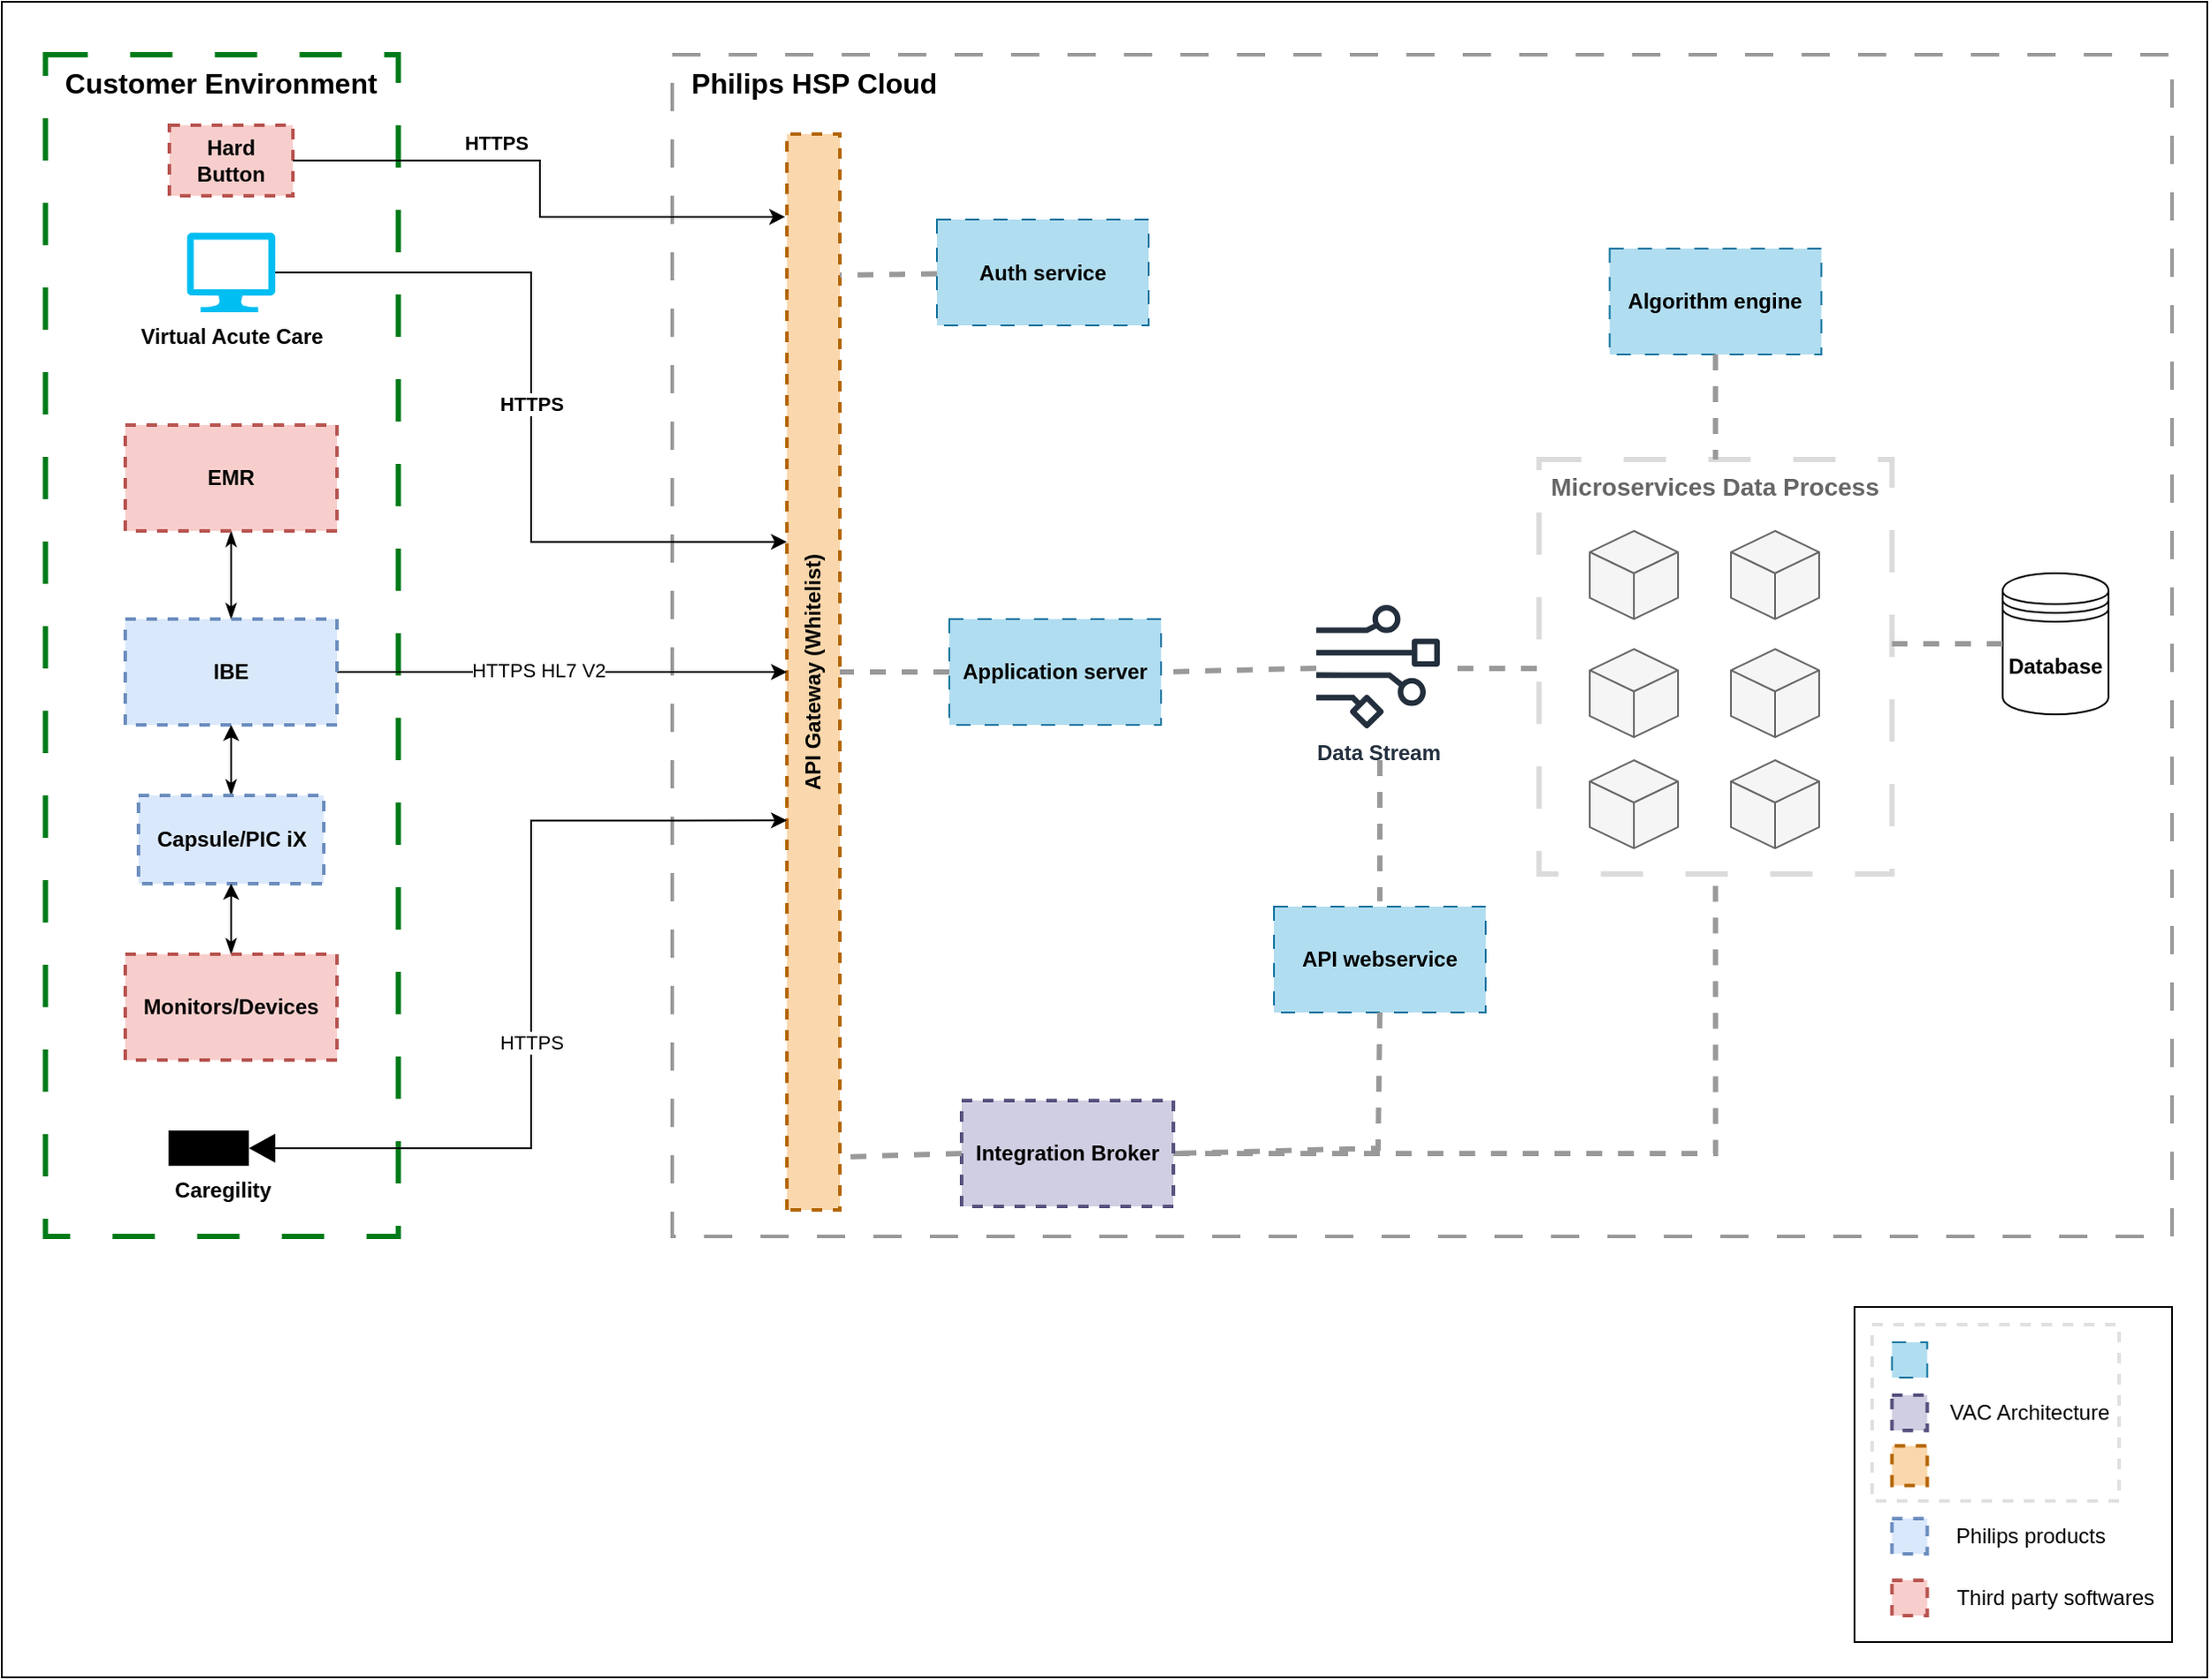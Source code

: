 <mxfile version="24.6.4" type="github">
  <diagram name="Page-1" id="7VMio2i-4e8c9Ot3hP9n">
    <mxGraphModel dx="2924" dy="1864" grid="1" gridSize="10" guides="1" tooltips="1" connect="1" arrows="1" fold="1" page="1" pageScale="1" pageWidth="850" pageHeight="1100" math="0" shadow="0">
      <root>
        <mxCell id="0" />
        <mxCell id="1" parent="0" />
        <mxCell id="-MINIWpLrqL6Es4k4kOJ-69" value="" style="rounded=0;whiteSpace=wrap;html=1;" parent="1" vertex="1">
          <mxGeometry x="-210" y="-40" width="1250" height="950" as="geometry" />
        </mxCell>
        <mxCell id="1-1rDfM84XCCUqERQ1Nr-13" value="" style="rounded=0;whiteSpace=wrap;html=1;" parent="1" vertex="1">
          <mxGeometry x="840" y="700" width="180" height="190" as="geometry" />
        </mxCell>
        <mxCell id="1-1rDfM84XCCUqERQ1Nr-10" value="VAC Architecture&amp;nbsp;" style="rounded=0;whiteSpace=wrap;html=1;strokeColor=#e0e0e0;dashed=1;strokeWidth=2;align=right;" parent="1" vertex="1">
          <mxGeometry x="850" y="710" width="140" height="100" as="geometry" />
        </mxCell>
        <mxCell id="-MINIWpLrqL6Es4k4kOJ-61" value="&amp;nbsp; Philips HSP Cloud" style="rounded=0;whiteSpace=wrap;html=1;fillColor=none;dashed=1;dashPattern=8 8;strokeWidth=2;strokeColor=#999999;align=left;verticalAlign=top;fontStyle=1;fontSize=16;" parent="1" vertex="1">
          <mxGeometry x="170" y="-10" width="850" height="670" as="geometry" />
        </mxCell>
        <mxCell id="-MINIWpLrqL6Es4k4kOJ-62" value="&amp;nbsp; Customer Environment" style="rounded=0;whiteSpace=wrap;html=1;fillColor=none;dashed=1;dashPattern=8 8;strokeWidth=3;strokeColor=#007a18;align=left;verticalAlign=top;fontStyle=1;fontSize=16;" parent="1" vertex="1">
          <mxGeometry x="-185.25" y="-10" width="200" height="670" as="geometry" />
        </mxCell>
        <mxCell id="-MINIWpLrqL6Es4k4kOJ-8" value="&lt;b&gt;Data Stream&lt;/b&gt;" style="sketch=0;outlineConnect=0;fontColor=#232F3E;gradientColor=none;fillColor=#232F3D;strokeColor=none;dashed=0;verticalLabelPosition=bottom;verticalAlign=top;align=center;html=1;fontSize=12;fontStyle=0;aspect=fixed;pointerEvents=1;shape=mxgraph.aws4.data_stream;" parent="1" vertex="1">
          <mxGeometry x="535" y="302" width="70" height="70" as="geometry" />
        </mxCell>
        <mxCell id="-MINIWpLrqL6Es4k4kOJ-12" value="&lt;b&gt;API webservice&lt;/b&gt;" style="rounded=0;whiteSpace=wrap;html=1;fillColor=#b1ddf0;strokeColor=#10739e;dashed=1;dashPattern=8 8;" parent="1" vertex="1">
          <mxGeometry x="511" y="473" width="120" height="60" as="geometry" />
        </mxCell>
        <mxCell id="-MINIWpLrqL6Es4k4kOJ-16" value="&lt;b&gt;Application server&lt;/b&gt;" style="rounded=0;whiteSpace=wrap;html=1;fillColor=#b1ddf0;strokeColor=#10739e;dashed=1;dashPattern=8 8;" parent="1" vertex="1">
          <mxGeometry x="327" y="310" width="120" height="60" as="geometry" />
        </mxCell>
        <mxCell id="-MINIWpLrqL6Es4k4kOJ-20" value="" style="endArrow=none;dashed=1;html=1;rounded=0;strokeWidth=3;fillColor=#bac8d3;strokeColor=#999999;entryX=1;entryY=0.5;entryDx=0;entryDy=0;" parent="1" source="-MINIWpLrqL6Es4k4kOJ-8" target="-MINIWpLrqL6Es4k4kOJ-16" edge="1">
          <mxGeometry width="50" height="50" relative="1" as="geometry">
            <mxPoint x="510" y="225" as="sourcePoint" />
            <mxPoint x="570" y="170" as="targetPoint" />
            <Array as="points" />
          </mxGeometry>
        </mxCell>
        <mxCell id="-MINIWpLrqL6Es4k4kOJ-23" value="" style="endArrow=none;dashed=1;html=1;rounded=0;strokeWidth=3;fillColor=#bac8d3;strokeColor=#999999;" parent="1" edge="1">
          <mxGeometry width="50" height="50" relative="1" as="geometry">
            <mxPoint x="571" y="390" as="sourcePoint" />
            <mxPoint x="571" y="470" as="targetPoint" />
          </mxGeometry>
        </mxCell>
        <mxCell id="-MINIWpLrqL6Es4k4kOJ-30" style="edgeStyle=orthogonalEdgeStyle;rounded=0;orthogonalLoop=1;jettySize=auto;html=1;entryX=0.621;entryY=0;entryDx=0;entryDy=0;entryPerimeter=0;" parent="1" source="-MINIWpLrqL6Es4k4kOJ-25" target="-MINIWpLrqL6Es4k4kOJ-26" edge="1">
          <mxGeometry relative="1" as="geometry" />
        </mxCell>
        <mxCell id="-MINIWpLrqL6Es4k4kOJ-43" value="&lt;b&gt;HTTPS&lt;/b&gt;" style="edgeLabel;html=1;align=center;verticalAlign=middle;resizable=0;points=[];" parent="-MINIWpLrqL6Es4k4kOJ-30" vertex="1" connectable="0">
          <mxGeometry x="-0.089" relative="1" as="geometry">
            <mxPoint y="18" as="offset" />
          </mxGeometry>
        </mxCell>
        <mxCell id="-MINIWpLrqL6Es4k4kOJ-25" value="Virtual Acute Care" style="verticalLabelPosition=bottom;html=1;verticalAlign=top;align=center;strokeColor=none;fillColor=#00BEF2;shape=mxgraph.azure.computer;pointerEvents=1;fontStyle=1" parent="1" vertex="1">
          <mxGeometry x="-105" y="91" width="50" height="45" as="geometry" />
        </mxCell>
        <mxCell id="-MINIWpLrqL6Es4k4kOJ-26" value="&lt;b&gt;API Gateway (Whitelist)&lt;/b&gt;" style="rounded=0;whiteSpace=wrap;html=1;fillColor=#fad7ac;strokeColor=#b46504;dashed=1;strokeWidth=2;rotation=-90;" parent="1" vertex="1">
          <mxGeometry x="-55" y="325" width="610" height="30" as="geometry" />
        </mxCell>
        <mxCell id="RwbNNtj2UNBLEY9HIOs3-1" style="edgeStyle=orthogonalEdgeStyle;rounded=0;orthogonalLoop=1;jettySize=auto;html=1;entryX=0.5;entryY=1;entryDx=0;entryDy=0;dashed=1;strokeWidth=3;strokeColor=#999999;endArrow=none;endFill=0;" edge="1" parent="1" source="-MINIWpLrqL6Es4k4kOJ-27" target="Ly6DX9u7_t1mPk6thkJn-14">
          <mxGeometry relative="1" as="geometry" />
        </mxCell>
        <mxCell id="-MINIWpLrqL6Es4k4kOJ-27" value="Integration Broker" style="rounded=0;whiteSpace=wrap;html=1;fillColor=#d0cee2;strokeColor=#56517e;dashed=1;strokeWidth=2;fontStyle=1" parent="1" vertex="1">
          <mxGeometry x="334" y="583" width="120" height="60" as="geometry" />
        </mxCell>
        <mxCell id="-MINIWpLrqL6Es4k4kOJ-28" value="" style="endArrow=none;dashed=1;html=1;rounded=0;strokeWidth=3;fillColor=#bac8d3;strokeColor=#999999;entryX=1;entryY=0.5;entryDx=0;entryDy=0;exitX=0.5;exitY=1;exitDx=0;exitDy=0;" parent="1" source="-MINIWpLrqL6Es4k4kOJ-12" target="-MINIWpLrqL6Es4k4kOJ-27" edge="1">
          <mxGeometry width="50" height="50" relative="1" as="geometry">
            <mxPoint x="410" y="570" as="sourcePoint" />
            <mxPoint x="330" y="530" as="targetPoint" />
            <Array as="points">
              <mxPoint x="570" y="610" />
            </Array>
          </mxGeometry>
        </mxCell>
        <mxCell id="-MINIWpLrqL6Es4k4kOJ-29" value="" style="endArrow=none;dashed=1;html=1;rounded=0;strokeWidth=3;fillColor=#bac8d3;strokeColor=#999999;entryX=0.5;entryY=1;entryDx=0;entryDy=0;exitX=0;exitY=0.5;exitDx=0;exitDy=0;" parent="1" source="-MINIWpLrqL6Es4k4kOJ-16" target="-MINIWpLrqL6Es4k4kOJ-26" edge="1">
          <mxGeometry width="50" height="50" relative="1" as="geometry">
            <mxPoint x="580" y="470" as="sourcePoint" />
            <mxPoint x="310" y="530" as="targetPoint" />
            <Array as="points" />
          </mxGeometry>
        </mxCell>
        <mxCell id="-MINIWpLrqL6Es4k4kOJ-36" style="edgeStyle=orthogonalEdgeStyle;rounded=0;orthogonalLoop=1;jettySize=auto;html=1;entryX=0.5;entryY=0;entryDx=0;entryDy=0;endArrow=classicThin;endFill=1;startArrow=classicThin;startFill=1;" parent="1" source="-MINIWpLrqL6Es4k4kOJ-33" target="-MINIWpLrqL6Es4k4kOJ-35" edge="1">
          <mxGeometry relative="1" as="geometry" />
        </mxCell>
        <mxCell id="-MINIWpLrqL6Es4k4kOJ-33" value="EMR" style="rounded=0;whiteSpace=wrap;html=1;fillColor=#f8cecc;strokeColor=#b85450;dashed=1;strokeWidth=2;fontStyle=1" parent="1" vertex="1">
          <mxGeometry x="-140" y="200" width="120" height="60" as="geometry" />
        </mxCell>
        <mxCell id="Ly6DX9u7_t1mPk6thkJn-4" style="edgeStyle=orthogonalEdgeStyle;rounded=0;orthogonalLoop=1;jettySize=auto;html=1;entryX=0.5;entryY=0;entryDx=0;entryDy=0;" parent="1" source="-MINIWpLrqL6Es4k4kOJ-35" target="-MINIWpLrqL6Es4k4kOJ-26" edge="1">
          <mxGeometry relative="1" as="geometry" />
        </mxCell>
        <mxCell id="Ly6DX9u7_t1mPk6thkJn-5" value="HTTPS HL7 V2" style="edgeLabel;html=1;align=center;verticalAlign=middle;resizable=0;points=[];" parent="Ly6DX9u7_t1mPk6thkJn-4" vertex="1" connectable="0">
          <mxGeometry x="-0.106" y="1" relative="1" as="geometry">
            <mxPoint as="offset" />
          </mxGeometry>
        </mxCell>
        <mxCell id="-MINIWpLrqL6Es4k4kOJ-35" value="IBE" style="rounded=0;whiteSpace=wrap;html=1;fillColor=#dae8fc;strokeColor=#6c8ebf;dashed=1;strokeWidth=2;fontStyle=1" parent="1" vertex="1">
          <mxGeometry x="-140" y="310" width="120" height="60" as="geometry" />
        </mxCell>
        <mxCell id="-MINIWpLrqL6Es4k4kOJ-39" style="edgeStyle=orthogonalEdgeStyle;rounded=0;orthogonalLoop=1;jettySize=auto;html=1;entryX=0.5;entryY=1;entryDx=0;entryDy=0;startArrow=classicThin;startFill=1;" parent="1" source="-MINIWpLrqL6Es4k4kOJ-38" target="-MINIWpLrqL6Es4k4kOJ-35" edge="1">
          <mxGeometry relative="1" as="geometry" />
        </mxCell>
        <mxCell id="-MINIWpLrqL6Es4k4kOJ-38" value="Capsule/PIC iX" style="rounded=0;whiteSpace=wrap;html=1;fillColor=#dae8fc;strokeColor=#6c8ebf;dashed=1;strokeWidth=2;fontStyle=1" parent="1" vertex="1">
          <mxGeometry x="-132.5" y="410" width="105" height="50" as="geometry" />
        </mxCell>
        <mxCell id="-MINIWpLrqL6Es4k4kOJ-40" value="Caregility" style="shape=mxgraph.signs.tech.video_camera;html=1;pointerEvents=1;fillColor=#000000;strokeColor=none;verticalLabelPosition=bottom;verticalAlign=top;align=center;fontStyle=1" parent="1" vertex="1">
          <mxGeometry x="-115.5" y="600" width="60.5" height="20" as="geometry" />
        </mxCell>
        <mxCell id="-MINIWpLrqL6Es4k4kOJ-56" value="Database" style="shape=datastore;whiteSpace=wrap;html=1;fontStyle=1" parent="1" vertex="1">
          <mxGeometry x="924" y="284" width="60" height="80" as="geometry" />
        </mxCell>
        <mxCell id="1-1rDfM84XCCUqERQ1Nr-2" style="edgeStyle=orthogonalEdgeStyle;rounded=0;orthogonalLoop=1;jettySize=auto;html=1;entryX=0.5;entryY=1;entryDx=0;entryDy=0;startArrow=classicThin;startFill=1;" parent="1" source="1-1rDfM84XCCUqERQ1Nr-1" target="-MINIWpLrqL6Es4k4kOJ-38" edge="1">
          <mxGeometry relative="1" as="geometry" />
        </mxCell>
        <mxCell id="1-1rDfM84XCCUqERQ1Nr-1" value="Monitors/Devices" style="rounded=0;whiteSpace=wrap;html=1;fillColor=#f8cecc;strokeColor=#b85450;dashed=1;strokeWidth=2;fontStyle=1" parent="1" vertex="1">
          <mxGeometry x="-140" y="500" width="120" height="60" as="geometry" />
        </mxCell>
        <mxCell id="1-1rDfM84XCCUqERQ1Nr-3" value="" style="rounded=0;whiteSpace=wrap;html=1;fillColor=#b1ddf0;strokeColor=#10739e;dashed=1;dashPattern=8 8;" parent="1" vertex="1">
          <mxGeometry x="861.25" y="720" width="20" height="20" as="geometry" />
        </mxCell>
        <mxCell id="1-1rDfM84XCCUqERQ1Nr-4" value="" style="rounded=0;whiteSpace=wrap;html=1;fillColor=#d0cee2;strokeColor=#56517e;dashed=1;strokeWidth=2;fontStyle=1" parent="1" vertex="1">
          <mxGeometry x="861.25" y="750" width="20" height="20" as="geometry" />
        </mxCell>
        <mxCell id="1-1rDfM84XCCUqERQ1Nr-5" value="" style="rounded=0;whiteSpace=wrap;html=1;fillColor=#fad7ac;strokeColor=#b46504;dashed=1;strokeWidth=2;rotation=-90;" parent="1" vertex="1">
          <mxGeometry x="860" y="780" width="22.5" height="20" as="geometry" />
        </mxCell>
        <mxCell id="1-1rDfM84XCCUqERQ1Nr-14" value="" style="group" parent="1" vertex="1" connectable="0">
          <mxGeometry x="861.25" y="815" width="128.75" height="30" as="geometry" />
        </mxCell>
        <mxCell id="1-1rDfM84XCCUqERQ1Nr-6" value="" style="rounded=0;whiteSpace=wrap;html=1;fillColor=#dae8fc;strokeColor=#6c8ebf;dashed=1;strokeWidth=2;fontStyle=1" parent="1-1rDfM84XCCUqERQ1Nr-14" vertex="1">
          <mxGeometry y="5" width="20" height="20" as="geometry" />
        </mxCell>
        <mxCell id="1-1rDfM84XCCUqERQ1Nr-11" value="Philips products" style="text;html=1;align=center;verticalAlign=middle;whiteSpace=wrap;rounded=0;" parent="1-1rDfM84XCCUqERQ1Nr-14" vertex="1">
          <mxGeometry x="28.75" width="100" height="30" as="geometry" />
        </mxCell>
        <mxCell id="1-1rDfM84XCCUqERQ1Nr-7" value="" style="rounded=0;whiteSpace=wrap;html=1;fillColor=#f8cecc;strokeColor=#b85450;dashed=1;strokeWidth=2;fontStyle=1" parent="1" vertex="1">
          <mxGeometry x="861.25" y="855" width="20" height="20" as="geometry" />
        </mxCell>
        <mxCell id="1-1rDfM84XCCUqERQ1Nr-12" value="Third party softwares" style="text;html=1;align=center;verticalAlign=middle;whiteSpace=wrap;rounded=0;rotation=0;" parent="1" vertex="1">
          <mxGeometry x="889" y="850" width="130" height="30" as="geometry" />
        </mxCell>
        <mxCell id="Ly6DX9u7_t1mPk6thkJn-6" style="edgeStyle=orthogonalEdgeStyle;rounded=0;orthogonalLoop=1;jettySize=auto;html=1;entryX=0.362;entryY=0;entryDx=0;entryDy=0;entryPerimeter=0;" parent="1" source="-MINIWpLrqL6Es4k4kOJ-40" target="-MINIWpLrqL6Es4k4kOJ-26" edge="1">
          <mxGeometry relative="1" as="geometry" />
        </mxCell>
        <mxCell id="Ly6DX9u7_t1mPk6thkJn-7" value="HTTPS" style="edgeLabel;html=1;align=center;verticalAlign=middle;resizable=0;points=[];" parent="Ly6DX9u7_t1mPk6thkJn-6" vertex="1" connectable="0">
          <mxGeometry x="-0.136" relative="1" as="geometry">
            <mxPoint as="offset" />
          </mxGeometry>
        </mxCell>
        <mxCell id="Ly6DX9u7_t1mPk6thkJn-8" value="" style="endArrow=none;dashed=1;html=1;rounded=0;strokeWidth=3;fillColor=#bac8d3;strokeColor=#999999;entryX=0.5;entryY=1;entryDx=0;entryDy=0;exitX=0;exitY=0.5;exitDx=0;exitDy=0;" parent="1" source="-MINIWpLrqL6Es4k4kOJ-27" edge="1">
          <mxGeometry width="50" height="50" relative="1" as="geometry">
            <mxPoint x="320" y="500" as="sourcePoint" />
            <mxPoint x="265" y="615" as="targetPoint" />
            <Array as="points" />
          </mxGeometry>
        </mxCell>
        <mxCell id="Ly6DX9u7_t1mPk6thkJn-9" value="&lt;b&gt;Auth service&lt;/b&gt;" style="rounded=0;whiteSpace=wrap;html=1;fillColor=#b1ddf0;strokeColor=#10739e;dashed=1;dashPattern=8 8;" parent="1" vertex="1">
          <mxGeometry x="320" y="83.5" width="120" height="60" as="geometry" />
        </mxCell>
        <mxCell id="Ly6DX9u7_t1mPk6thkJn-10" value="" style="endArrow=none;dashed=1;html=1;rounded=0;strokeWidth=3;fillColor=#bac8d3;strokeColor=#999999;entryX=0.5;entryY=1;entryDx=0;entryDy=0;" parent="1" source="Ly6DX9u7_t1mPk6thkJn-9" edge="1">
          <mxGeometry width="50" height="50" relative="1" as="geometry">
            <mxPoint x="320" as="sourcePoint" />
            <mxPoint x="265" y="115" as="targetPoint" />
            <Array as="points" />
          </mxGeometry>
        </mxCell>
        <mxCell id="Ly6DX9u7_t1mPk6thkJn-14" value="Microservices Data Process" style="rounded=0;whiteSpace=wrap;html=1;dashed=1;dashPattern=8 8;strokeWidth=3;align=center;verticalAlign=top;fontStyle=1;fontSize=14;strokeColor=#DBDBDB;fontColor=#666666;" parent="1" vertex="1">
          <mxGeometry x="661.25" y="219.5" width="200" height="235" as="geometry" />
        </mxCell>
        <mxCell id="Ly6DX9u7_t1mPk6thkJn-16" value="" style="endArrow=none;dashed=1;html=1;rounded=0;strokeWidth=3;fillColor=#bac8d3;strokeColor=#999999;entryX=1;entryY=0.5;entryDx=0;entryDy=0;" parent="1" edge="1">
          <mxGeometry width="50" height="50" relative="1" as="geometry">
            <mxPoint x="660" y="338" as="sourcePoint" />
            <mxPoint x="610" y="338" as="targetPoint" />
            <Array as="points" />
          </mxGeometry>
        </mxCell>
        <mxCell id="Ly6DX9u7_t1mPk6thkJn-18" value="" style="html=1;whiteSpace=wrap;shape=isoCube2;backgroundOutline=1;isoAngle=15;strokeWidth=1;perimeterSpacing=0;fillColor=#f5f5f5;fontColor=#333333;strokeColor=#666666;" parent="1" vertex="1">
          <mxGeometry x="690" y="260" width="50" height="50" as="geometry" />
        </mxCell>
        <mxCell id="Ly6DX9u7_t1mPk6thkJn-19" value="" style="html=1;whiteSpace=wrap;shape=isoCube2;backgroundOutline=1;isoAngle=15;strokeWidth=1;perimeterSpacing=0;fillColor=#f5f5f5;fontColor=#333333;strokeColor=#666666;" parent="1" vertex="1">
          <mxGeometry x="770" y="260" width="50" height="50" as="geometry" />
        </mxCell>
        <mxCell id="Ly6DX9u7_t1mPk6thkJn-20" value="" style="html=1;whiteSpace=wrap;shape=isoCube2;backgroundOutline=1;isoAngle=15;strokeWidth=1;perimeterSpacing=0;fillColor=#f5f5f5;fontColor=#333333;strokeColor=#666666;" parent="1" vertex="1">
          <mxGeometry x="690" y="327" width="50" height="50" as="geometry" />
        </mxCell>
        <mxCell id="Ly6DX9u7_t1mPk6thkJn-21" value="" style="html=1;whiteSpace=wrap;shape=isoCube2;backgroundOutline=1;isoAngle=15;strokeWidth=1;perimeterSpacing=0;fillColor=#f5f5f5;fontColor=#333333;strokeColor=#666666;" parent="1" vertex="1">
          <mxGeometry x="770" y="327" width="50" height="50" as="geometry" />
        </mxCell>
        <mxCell id="Ly6DX9u7_t1mPk6thkJn-22" value="" style="html=1;whiteSpace=wrap;shape=isoCube2;backgroundOutline=1;isoAngle=15;strokeWidth=1;perimeterSpacing=0;fillColor=#f5f5f5;fontColor=#333333;strokeColor=#666666;" parent="1" vertex="1">
          <mxGeometry x="690" y="390" width="50" height="50" as="geometry" />
        </mxCell>
        <mxCell id="Ly6DX9u7_t1mPk6thkJn-23" value="" style="html=1;whiteSpace=wrap;shape=isoCube2;backgroundOutline=1;isoAngle=15;strokeWidth=1;perimeterSpacing=0;fillColor=#f5f5f5;fontColor=#333333;strokeColor=#666666;" parent="1" vertex="1">
          <mxGeometry x="770" y="390" width="50" height="50" as="geometry" />
        </mxCell>
        <mxCell id="Ly6DX9u7_t1mPk6thkJn-24" value="" style="endArrow=none;dashed=1;html=1;rounded=0;strokeWidth=3;fillColor=#bac8d3;strokeColor=#999999;entryX=1;entryY=0.5;entryDx=0;entryDy=0;exitX=0;exitY=0.5;exitDx=0;exitDy=0;" parent="1" source="-MINIWpLrqL6Es4k4kOJ-56" edge="1">
          <mxGeometry width="50" height="50" relative="1" as="geometry">
            <mxPoint x="911.25" y="324" as="sourcePoint" />
            <mxPoint x="861.25" y="324" as="targetPoint" />
            <Array as="points" />
          </mxGeometry>
        </mxCell>
        <mxCell id="Ly6DX9u7_t1mPk6thkJn-25" value="&lt;b&gt;Algorithm engine&lt;/b&gt;" style="rounded=0;whiteSpace=wrap;html=1;fillColor=#b1ddf0;strokeColor=#10739e;dashed=1;dashPattern=8 8;" parent="1" vertex="1">
          <mxGeometry x="701.25" y="100" width="120" height="60" as="geometry" />
        </mxCell>
        <mxCell id="Ly6DX9u7_t1mPk6thkJn-26" value="" style="endArrow=none;dashed=1;html=1;rounded=0;strokeWidth=3;fillColor=#bac8d3;strokeColor=#999999;entryX=0.5;entryY=0;entryDx=0;entryDy=0;exitX=0.5;exitY=1;exitDx=0;exitDy=0;" parent="1" source="Ly6DX9u7_t1mPk6thkJn-25" target="Ly6DX9u7_t1mPk6thkJn-14" edge="1">
          <mxGeometry width="50" height="50" relative="1" as="geometry">
            <mxPoint x="820" y="210" as="sourcePoint" />
            <mxPoint x="757.25" y="210" as="targetPoint" />
            <Array as="points" />
          </mxGeometry>
        </mxCell>
        <mxCell id="RwbNNtj2UNBLEY9HIOs3-2" value="Hard Button" style="rounded=0;whiteSpace=wrap;html=1;fillColor=#f8cecc;strokeColor=#b85450;dashed=1;strokeWidth=2;fontStyle=1" vertex="1" parent="1">
          <mxGeometry x="-115" y="30" width="70" height="40" as="geometry" />
        </mxCell>
        <mxCell id="RwbNNtj2UNBLEY9HIOs3-4" style="edgeStyle=orthogonalEdgeStyle;rounded=0;orthogonalLoop=1;jettySize=auto;html=1;entryX=0.923;entryY=-0.033;entryDx=0;entryDy=0;entryPerimeter=0;" edge="1" parent="1" source="RwbNNtj2UNBLEY9HIOs3-2" target="-MINIWpLrqL6Es4k4kOJ-26">
          <mxGeometry relative="1" as="geometry" />
        </mxCell>
        <mxCell id="RwbNNtj2UNBLEY9HIOs3-5" value="&lt;b&gt;HTTPS&lt;/b&gt;" style="edgeLabel;html=1;align=center;verticalAlign=middle;resizable=0;points=[];" vertex="1" connectable="0" parent="1">
          <mxGeometry x="100" y="198.5" as="geometry">
            <mxPoint x="-30" y="-159" as="offset" />
          </mxGeometry>
        </mxCell>
      </root>
    </mxGraphModel>
  </diagram>
</mxfile>
